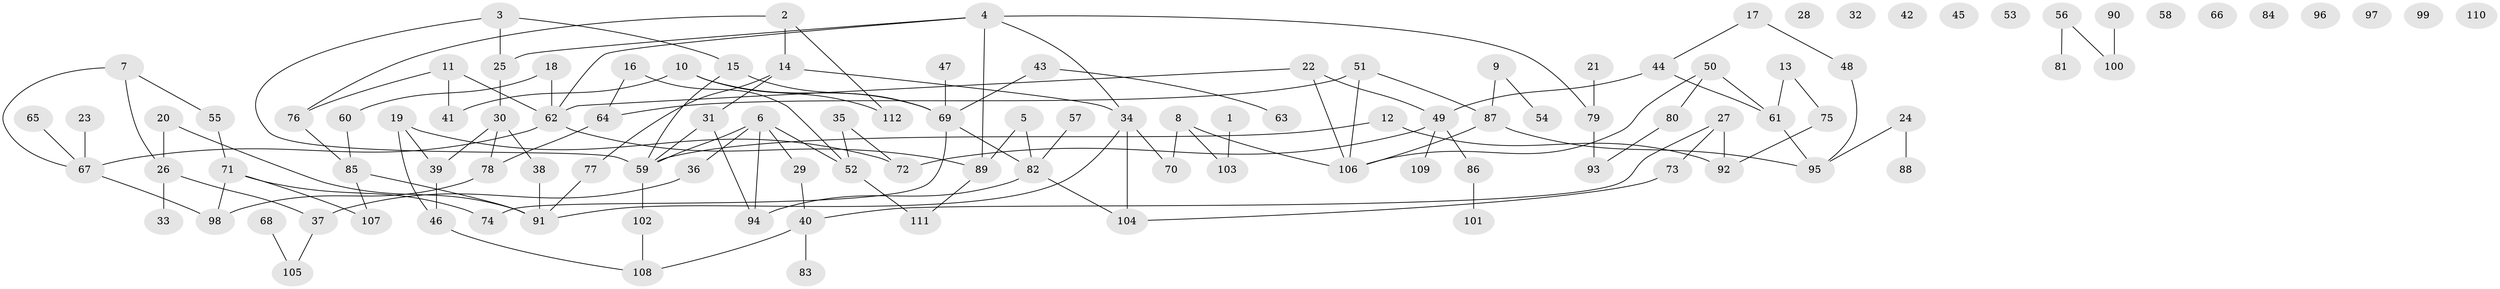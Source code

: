 // coarse degree distribution, {2: 0.23880597014925373, 3: 0.11940298507462686, 1: 0.19402985074626866, 0: 0.1791044776119403, 5: 0.1044776119402985, 4: 0.08955223880597014, 6: 0.05970149253731343, 8: 0.014925373134328358}
// Generated by graph-tools (version 1.1) at 2025/43/03/04/25 21:43:04]
// undirected, 112 vertices, 135 edges
graph export_dot {
graph [start="1"]
  node [color=gray90,style=filled];
  1;
  2;
  3;
  4;
  5;
  6;
  7;
  8;
  9;
  10;
  11;
  12;
  13;
  14;
  15;
  16;
  17;
  18;
  19;
  20;
  21;
  22;
  23;
  24;
  25;
  26;
  27;
  28;
  29;
  30;
  31;
  32;
  33;
  34;
  35;
  36;
  37;
  38;
  39;
  40;
  41;
  42;
  43;
  44;
  45;
  46;
  47;
  48;
  49;
  50;
  51;
  52;
  53;
  54;
  55;
  56;
  57;
  58;
  59;
  60;
  61;
  62;
  63;
  64;
  65;
  66;
  67;
  68;
  69;
  70;
  71;
  72;
  73;
  74;
  75;
  76;
  77;
  78;
  79;
  80;
  81;
  82;
  83;
  84;
  85;
  86;
  87;
  88;
  89;
  90;
  91;
  92;
  93;
  94;
  95;
  96;
  97;
  98;
  99;
  100;
  101;
  102;
  103;
  104;
  105;
  106;
  107;
  108;
  109;
  110;
  111;
  112;
  1 -- 103;
  2 -- 14;
  2 -- 76;
  2 -- 112;
  3 -- 15;
  3 -- 25;
  3 -- 59;
  4 -- 25;
  4 -- 34;
  4 -- 62;
  4 -- 79;
  4 -- 89;
  5 -- 82;
  5 -- 89;
  6 -- 29;
  6 -- 36;
  6 -- 52;
  6 -- 59;
  6 -- 94;
  7 -- 26;
  7 -- 55;
  7 -- 67;
  8 -- 70;
  8 -- 103;
  8 -- 106;
  9 -- 54;
  9 -- 87;
  10 -- 41;
  10 -- 69;
  10 -- 112;
  11 -- 41;
  11 -- 62;
  11 -- 76;
  12 -- 59;
  12 -- 92;
  13 -- 61;
  13 -- 75;
  14 -- 31;
  14 -- 34;
  14 -- 77;
  15 -- 59;
  15 -- 69;
  16 -- 52;
  16 -- 64;
  17 -- 44;
  17 -- 48;
  18 -- 60;
  18 -- 62;
  19 -- 39;
  19 -- 46;
  19 -- 72;
  20 -- 26;
  20 -- 91;
  21 -- 79;
  22 -- 49;
  22 -- 62;
  22 -- 106;
  23 -- 67;
  24 -- 88;
  24 -- 95;
  25 -- 30;
  26 -- 33;
  26 -- 37;
  27 -- 40;
  27 -- 73;
  27 -- 92;
  29 -- 40;
  30 -- 38;
  30 -- 39;
  30 -- 78;
  31 -- 59;
  31 -- 94;
  34 -- 70;
  34 -- 91;
  34 -- 104;
  35 -- 52;
  35 -- 72;
  36 -- 37;
  37 -- 105;
  38 -- 91;
  39 -- 46;
  40 -- 83;
  40 -- 108;
  43 -- 63;
  43 -- 69;
  44 -- 49;
  44 -- 61;
  46 -- 108;
  47 -- 69;
  48 -- 95;
  49 -- 72;
  49 -- 86;
  49 -- 109;
  50 -- 61;
  50 -- 80;
  50 -- 106;
  51 -- 64;
  51 -- 87;
  51 -- 106;
  52 -- 111;
  55 -- 71;
  56 -- 81;
  56 -- 100;
  57 -- 82;
  59 -- 102;
  60 -- 85;
  61 -- 95;
  62 -- 67;
  62 -- 89;
  64 -- 78;
  65 -- 67;
  67 -- 98;
  68 -- 105;
  69 -- 74;
  69 -- 82;
  71 -- 74;
  71 -- 98;
  71 -- 107;
  73 -- 104;
  75 -- 92;
  76 -- 85;
  77 -- 91;
  78 -- 98;
  79 -- 93;
  80 -- 93;
  82 -- 94;
  82 -- 104;
  85 -- 91;
  85 -- 107;
  86 -- 101;
  87 -- 95;
  87 -- 106;
  89 -- 111;
  90 -- 100;
  102 -- 108;
}
